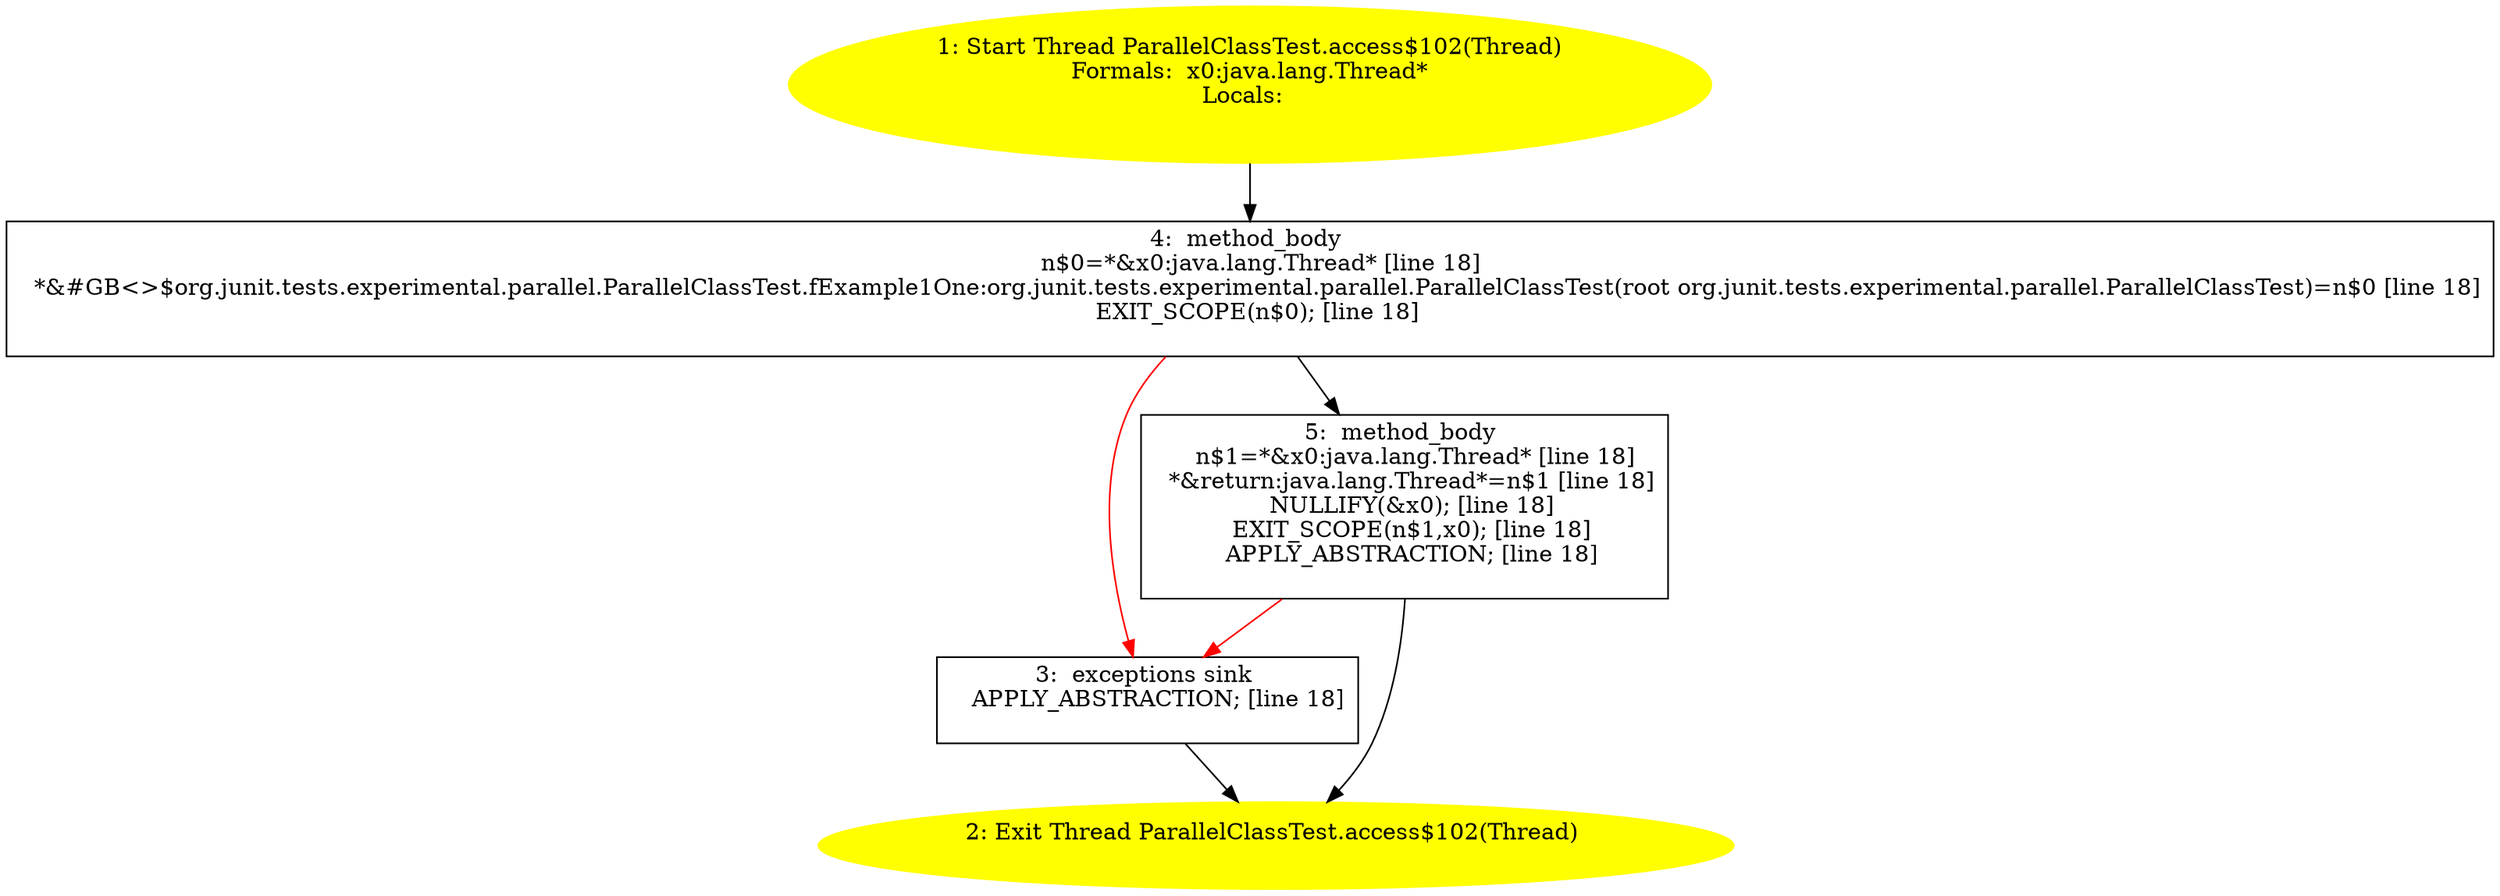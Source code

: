 /* @generated */
digraph cfg {
"org.junit.tests.experimental.parallel.ParallelClassTest.access$102(java.lang.Thread):java.lang.Threa.bdd04395e04fefa6a8e44587c1c4fe0c_1" [label="1: Start Thread ParallelClassTest.access$102(Thread)\nFormals:  x0:java.lang.Thread*\nLocals:  \n  " color=yellow style=filled]
	

	 "org.junit.tests.experimental.parallel.ParallelClassTest.access$102(java.lang.Thread):java.lang.Threa.bdd04395e04fefa6a8e44587c1c4fe0c_1" -> "org.junit.tests.experimental.parallel.ParallelClassTest.access$102(java.lang.Thread):java.lang.Threa.bdd04395e04fefa6a8e44587c1c4fe0c_4" ;
"org.junit.tests.experimental.parallel.ParallelClassTest.access$102(java.lang.Thread):java.lang.Threa.bdd04395e04fefa6a8e44587c1c4fe0c_2" [label="2: Exit Thread ParallelClassTest.access$102(Thread) \n  " color=yellow style=filled]
	

"org.junit.tests.experimental.parallel.ParallelClassTest.access$102(java.lang.Thread):java.lang.Threa.bdd04395e04fefa6a8e44587c1c4fe0c_3" [label="3:  exceptions sink \n   APPLY_ABSTRACTION; [line 18]\n " shape="box"]
	

	 "org.junit.tests.experimental.parallel.ParallelClassTest.access$102(java.lang.Thread):java.lang.Threa.bdd04395e04fefa6a8e44587c1c4fe0c_3" -> "org.junit.tests.experimental.parallel.ParallelClassTest.access$102(java.lang.Thread):java.lang.Threa.bdd04395e04fefa6a8e44587c1c4fe0c_2" ;
"org.junit.tests.experimental.parallel.ParallelClassTest.access$102(java.lang.Thread):java.lang.Threa.bdd04395e04fefa6a8e44587c1c4fe0c_4" [label="4:  method_body \n   n$0=*&x0:java.lang.Thread* [line 18]\n  *&#GB<>$org.junit.tests.experimental.parallel.ParallelClassTest.fExample1One:org.junit.tests.experimental.parallel.ParallelClassTest(root org.junit.tests.experimental.parallel.ParallelClassTest)=n$0 [line 18]\n  EXIT_SCOPE(n$0); [line 18]\n " shape="box"]
	

	 "org.junit.tests.experimental.parallel.ParallelClassTest.access$102(java.lang.Thread):java.lang.Threa.bdd04395e04fefa6a8e44587c1c4fe0c_4" -> "org.junit.tests.experimental.parallel.ParallelClassTest.access$102(java.lang.Thread):java.lang.Threa.bdd04395e04fefa6a8e44587c1c4fe0c_5" ;
	 "org.junit.tests.experimental.parallel.ParallelClassTest.access$102(java.lang.Thread):java.lang.Threa.bdd04395e04fefa6a8e44587c1c4fe0c_4" -> "org.junit.tests.experimental.parallel.ParallelClassTest.access$102(java.lang.Thread):java.lang.Threa.bdd04395e04fefa6a8e44587c1c4fe0c_3" [color="red" ];
"org.junit.tests.experimental.parallel.ParallelClassTest.access$102(java.lang.Thread):java.lang.Threa.bdd04395e04fefa6a8e44587c1c4fe0c_5" [label="5:  method_body \n   n$1=*&x0:java.lang.Thread* [line 18]\n  *&return:java.lang.Thread*=n$1 [line 18]\n  NULLIFY(&x0); [line 18]\n  EXIT_SCOPE(n$1,x0); [line 18]\n  APPLY_ABSTRACTION; [line 18]\n " shape="box"]
	

	 "org.junit.tests.experimental.parallel.ParallelClassTest.access$102(java.lang.Thread):java.lang.Threa.bdd04395e04fefa6a8e44587c1c4fe0c_5" -> "org.junit.tests.experimental.parallel.ParallelClassTest.access$102(java.lang.Thread):java.lang.Threa.bdd04395e04fefa6a8e44587c1c4fe0c_2" ;
	 "org.junit.tests.experimental.parallel.ParallelClassTest.access$102(java.lang.Thread):java.lang.Threa.bdd04395e04fefa6a8e44587c1c4fe0c_5" -> "org.junit.tests.experimental.parallel.ParallelClassTest.access$102(java.lang.Thread):java.lang.Threa.bdd04395e04fefa6a8e44587c1c4fe0c_3" [color="red" ];
}

